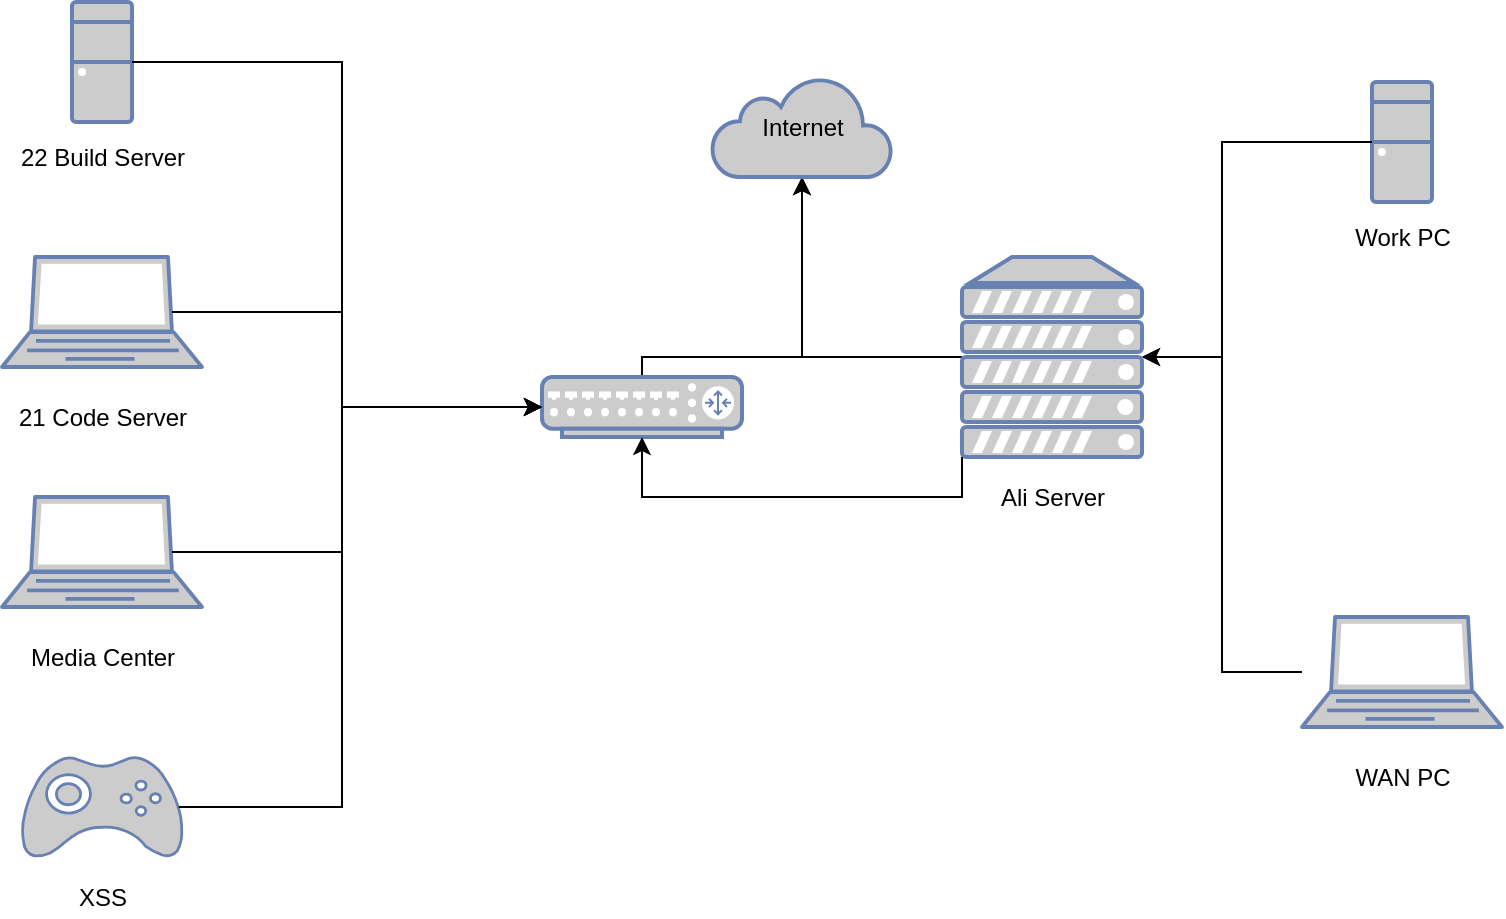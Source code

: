 <mxfile version="18.1.1" type="github">
  <diagram name="Page-1" id="80d4a630-b321-0f5e-ff81-c5a36ef4752d">
    <mxGraphModel dx="1407" dy="791" grid="0" gridSize="10" guides="1" tooltips="1" connect="1" arrows="1" fold="1" page="1" pageScale="1" pageWidth="1100" pageHeight="850" background="none" math="0" shadow="0">
      <root>
        <mxCell id="0" />
        <mxCell id="1" parent="0" />
        <mxCell id="5hO_2IVtTYIV_nDjL4QS-40" style="edgeStyle=orthogonalEdgeStyle;rounded=0;orthogonalLoop=1;jettySize=auto;html=1;exitX=0;exitY=0.5;exitDx=0;exitDy=0;exitPerimeter=0;entryX=0.5;entryY=1;entryDx=0;entryDy=0;entryPerimeter=0;" edge="1" parent="1" source="5hO_2IVtTYIV_nDjL4QS-11" target="5hO_2IVtTYIV_nDjL4QS-38">
          <mxGeometry relative="1" as="geometry">
            <Array as="points">
              <mxPoint x="559" y="381.5" />
            </Array>
          </mxGeometry>
        </mxCell>
        <mxCell id="5hO_2IVtTYIV_nDjL4QS-14" value="" style="group" vertex="1" connectable="0" parent="1">
          <mxGeometry x="159" y="331.5" width="100" height="90" as="geometry" />
        </mxCell>
        <mxCell id="5hO_2IVtTYIV_nDjL4QS-8" value="" style="fontColor=#0066CC;verticalAlign=top;verticalLabelPosition=bottom;labelPosition=center;align=center;html=1;outlineConnect=0;fillColor=#CCCCCC;strokeColor=#6881B3;gradientColor=none;gradientDirection=north;strokeWidth=2;shape=mxgraph.networks.laptop;" vertex="1" parent="5hO_2IVtTYIV_nDjL4QS-14">
          <mxGeometry width="100" height="55" as="geometry" />
        </mxCell>
        <mxCell id="5hO_2IVtTYIV_nDjL4QS-13" value="21 Code Server" style="text;html=1;align=center;verticalAlign=middle;resizable=0;points=[];autosize=1;strokeColor=none;fillColor=none;" vertex="1" parent="5hO_2IVtTYIV_nDjL4QS-14">
          <mxGeometry y="70" width="100" height="20" as="geometry" />
        </mxCell>
        <mxCell id="5hO_2IVtTYIV_nDjL4QS-17" value="" style="group" vertex="1" connectable="0" parent="1">
          <mxGeometry x="159" y="204" width="100" height="87.5" as="geometry" />
        </mxCell>
        <mxCell id="5hO_2IVtTYIV_nDjL4QS-15" value="" style="fontColor=#0066CC;verticalAlign=top;verticalLabelPosition=bottom;labelPosition=center;align=center;html=1;outlineConnect=0;fillColor=#CCCCCC;strokeColor=#6881B3;gradientColor=none;gradientDirection=north;strokeWidth=2;shape=mxgraph.networks.desktop_pc;" vertex="1" parent="5hO_2IVtTYIV_nDjL4QS-17">
          <mxGeometry x="35" width="30" height="60" as="geometry" />
        </mxCell>
        <mxCell id="5hO_2IVtTYIV_nDjL4QS-16" value="22 Build Server" style="text;html=1;align=center;verticalAlign=middle;resizable=0;points=[];autosize=1;strokeColor=none;fillColor=none;" vertex="1" parent="5hO_2IVtTYIV_nDjL4QS-17">
          <mxGeometry y="67.5" width="100" height="20" as="geometry" />
        </mxCell>
        <mxCell id="5hO_2IVtTYIV_nDjL4QS-20" value="" style="group" vertex="1" connectable="0" parent="1">
          <mxGeometry x="169" y="581.5" width="80" height="80" as="geometry" />
        </mxCell>
        <mxCell id="5hO_2IVtTYIV_nDjL4QS-18" value="" style="fontColor=#0066CC;verticalAlign=top;verticalLabelPosition=bottom;labelPosition=center;align=center;html=1;outlineConnect=0;fillColor=#CCCCCC;strokeColor=#6881B3;gradientColor=none;gradientDirection=north;strokeWidth=2;shape=mxgraph.networks.gamepad;" vertex="1" parent="5hO_2IVtTYIV_nDjL4QS-20">
          <mxGeometry width="80" height="50" as="geometry" />
        </mxCell>
        <mxCell id="5hO_2IVtTYIV_nDjL4QS-19" value="XSS&lt;br&gt;" style="text;html=1;align=center;verticalAlign=middle;resizable=0;points=[];autosize=1;strokeColor=none;fillColor=none;" vertex="1" parent="5hO_2IVtTYIV_nDjL4QS-20">
          <mxGeometry x="20" y="60" width="40" height="20" as="geometry" />
        </mxCell>
        <mxCell id="5hO_2IVtTYIV_nDjL4QS-22" value="" style="group" vertex="1" connectable="0" parent="1">
          <mxGeometry x="159" y="451.5" width="100" height="90" as="geometry" />
        </mxCell>
        <mxCell id="5hO_2IVtTYIV_nDjL4QS-9" value="" style="fontColor=#0066CC;verticalAlign=top;verticalLabelPosition=bottom;labelPosition=center;align=center;html=1;outlineConnect=0;fillColor=#CCCCCC;strokeColor=#6881B3;gradientColor=none;gradientDirection=north;strokeWidth=2;shape=mxgraph.networks.laptop;" vertex="1" parent="5hO_2IVtTYIV_nDjL4QS-22">
          <mxGeometry width="100" height="55" as="geometry" />
        </mxCell>
        <mxCell id="5hO_2IVtTYIV_nDjL4QS-21" value="Media Center" style="text;html=1;align=center;verticalAlign=middle;resizable=0;points=[];autosize=1;strokeColor=none;fillColor=none;" vertex="1" parent="5hO_2IVtTYIV_nDjL4QS-22">
          <mxGeometry x="5" y="70" width="90" height="20" as="geometry" />
        </mxCell>
        <mxCell id="5hO_2IVtTYIV_nDjL4QS-23" style="edgeStyle=orthogonalEdgeStyle;rounded=0;orthogonalLoop=1;jettySize=auto;html=1;exitX=1;exitY=0.5;exitDx=0;exitDy=0;exitPerimeter=0;entryX=0;entryY=0.5;entryDx=0;entryDy=0;entryPerimeter=0;" edge="1" parent="1" source="5hO_2IVtTYIV_nDjL4QS-15" target="5hO_2IVtTYIV_nDjL4QS-24">
          <mxGeometry relative="1" as="geometry">
            <mxPoint x="449" y="411.5" as="targetPoint" />
            <Array as="points">
              <mxPoint x="329" y="233.5" />
              <mxPoint x="329" y="406.5" />
            </Array>
          </mxGeometry>
        </mxCell>
        <mxCell id="5hO_2IVtTYIV_nDjL4QS-39" style="edgeStyle=orthogonalEdgeStyle;rounded=0;orthogonalLoop=1;jettySize=auto;html=1;exitX=0.5;exitY=0;exitDx=0;exitDy=0;exitPerimeter=0;" edge="1" parent="1" source="5hO_2IVtTYIV_nDjL4QS-24" target="5hO_2IVtTYIV_nDjL4QS-38">
          <mxGeometry relative="1" as="geometry">
            <Array as="points">
              <mxPoint x="479" y="381.5" />
              <mxPoint x="559" y="381.5" />
            </Array>
          </mxGeometry>
        </mxCell>
        <mxCell id="5hO_2IVtTYIV_nDjL4QS-24" value="" style="fontColor=#0066CC;verticalAlign=top;verticalLabelPosition=bottom;labelPosition=center;align=center;html=1;outlineConnect=0;fillColor=#CCCCCC;strokeColor=#6881B3;gradientColor=none;gradientDirection=north;strokeWidth=2;shape=mxgraph.networks.router;" vertex="1" parent="1">
          <mxGeometry x="429" y="391.5" width="100" height="30" as="geometry" />
        </mxCell>
        <mxCell id="5hO_2IVtTYIV_nDjL4QS-25" style="edgeStyle=orthogonalEdgeStyle;rounded=0;orthogonalLoop=1;jettySize=auto;html=1;exitX=0.85;exitY=0.5;exitDx=0;exitDy=0;exitPerimeter=0;entryX=0;entryY=0.5;entryDx=0;entryDy=0;entryPerimeter=0;" edge="1" parent="1" source="5hO_2IVtTYIV_nDjL4QS-8" target="5hO_2IVtTYIV_nDjL4QS-24">
          <mxGeometry relative="1" as="geometry">
            <Array as="points">
              <mxPoint x="329" y="359.5" />
              <mxPoint x="329" y="406.5" />
            </Array>
          </mxGeometry>
        </mxCell>
        <mxCell id="5hO_2IVtTYIV_nDjL4QS-26" style="edgeStyle=orthogonalEdgeStyle;rounded=0;orthogonalLoop=1;jettySize=auto;html=1;exitX=0.85;exitY=0.5;exitDx=0;exitDy=0;exitPerimeter=0;entryX=0;entryY=0.5;entryDx=0;entryDy=0;entryPerimeter=0;" edge="1" parent="1" source="5hO_2IVtTYIV_nDjL4QS-9" target="5hO_2IVtTYIV_nDjL4QS-24">
          <mxGeometry relative="1" as="geometry">
            <mxPoint x="409.0" y="401.5" as="targetPoint" />
            <Array as="points">
              <mxPoint x="329" y="479.5" />
              <mxPoint x="329" y="406.5" />
            </Array>
          </mxGeometry>
        </mxCell>
        <mxCell id="5hO_2IVtTYIV_nDjL4QS-27" style="edgeStyle=orthogonalEdgeStyle;rounded=0;orthogonalLoop=1;jettySize=auto;html=1;exitX=0.98;exitY=0.5;exitDx=0;exitDy=0;exitPerimeter=0;entryX=0;entryY=0.5;entryDx=0;entryDy=0;entryPerimeter=0;" edge="1" parent="1" source="5hO_2IVtTYIV_nDjL4QS-18" target="5hO_2IVtTYIV_nDjL4QS-24">
          <mxGeometry relative="1" as="geometry">
            <Array as="points">
              <mxPoint x="329" y="606.5" />
              <mxPoint x="329" y="406.5" />
            </Array>
          </mxGeometry>
        </mxCell>
        <mxCell id="5hO_2IVtTYIV_nDjL4QS-29" value="" style="group" vertex="1" connectable="0" parent="1">
          <mxGeometry x="809" y="244" width="100" height="87.5" as="geometry" />
        </mxCell>
        <mxCell id="5hO_2IVtTYIV_nDjL4QS-30" value="" style="fontColor=#0066CC;verticalAlign=top;verticalLabelPosition=bottom;labelPosition=center;align=center;html=1;outlineConnect=0;fillColor=#CCCCCC;strokeColor=#6881B3;gradientColor=none;gradientDirection=north;strokeWidth=2;shape=mxgraph.networks.desktop_pc;" vertex="1" parent="5hO_2IVtTYIV_nDjL4QS-29">
          <mxGeometry x="35" width="30" height="60" as="geometry" />
        </mxCell>
        <mxCell id="5hO_2IVtTYIV_nDjL4QS-31" value="Work PC" style="text;html=1;align=center;verticalAlign=middle;resizable=0;points=[];autosize=1;strokeColor=none;fillColor=none;" vertex="1" parent="5hO_2IVtTYIV_nDjL4QS-29">
          <mxGeometry x="20" y="67.5" width="60" height="20" as="geometry" />
        </mxCell>
        <mxCell id="5hO_2IVtTYIV_nDjL4QS-32" value="" style="group" vertex="1" connectable="0" parent="1">
          <mxGeometry x="809" y="511.5" width="100" height="90" as="geometry" />
        </mxCell>
        <mxCell id="5hO_2IVtTYIV_nDjL4QS-33" value="" style="fontColor=#0066CC;verticalAlign=top;verticalLabelPosition=bottom;labelPosition=center;align=center;html=1;outlineConnect=0;fillColor=#CCCCCC;strokeColor=#6881B3;gradientColor=none;gradientDirection=north;strokeWidth=2;shape=mxgraph.networks.laptop;" vertex="1" parent="5hO_2IVtTYIV_nDjL4QS-32">
          <mxGeometry width="100" height="55" as="geometry" />
        </mxCell>
        <mxCell id="5hO_2IVtTYIV_nDjL4QS-34" value="WAN PC" style="text;html=1;align=center;verticalAlign=middle;resizable=0;points=[];autosize=1;strokeColor=none;fillColor=none;" vertex="1" parent="5hO_2IVtTYIV_nDjL4QS-32">
          <mxGeometry x="20" y="70" width="60" height="20" as="geometry" />
        </mxCell>
        <mxCell id="5hO_2IVtTYIV_nDjL4QS-35" style="edgeStyle=orthogonalEdgeStyle;rounded=0;orthogonalLoop=1;jettySize=auto;html=1;exitX=0;exitY=0.5;exitDx=0;exitDy=0;exitPerimeter=0;entryX=1;entryY=0.5;entryDx=0;entryDy=0;entryPerimeter=0;" edge="1" parent="1" source="5hO_2IVtTYIV_nDjL4QS-30" target="5hO_2IVtTYIV_nDjL4QS-11">
          <mxGeometry relative="1" as="geometry">
            <mxPoint x="729" y="371.5" as="targetPoint" />
            <Array as="points">
              <mxPoint x="769" y="274.5" />
              <mxPoint x="769" y="381.5" />
            </Array>
          </mxGeometry>
        </mxCell>
        <mxCell id="5hO_2IVtTYIV_nDjL4QS-36" style="edgeStyle=orthogonalEdgeStyle;rounded=0;orthogonalLoop=1;jettySize=auto;html=1;entryX=1;entryY=0.5;entryDx=0;entryDy=0;entryPerimeter=0;" edge="1" parent="1" source="5hO_2IVtTYIV_nDjL4QS-33" target="5hO_2IVtTYIV_nDjL4QS-11">
          <mxGeometry relative="1" as="geometry" />
        </mxCell>
        <mxCell id="5hO_2IVtTYIV_nDjL4QS-38" value="&lt;font color=&quot;#000000&quot;&gt;Internet&lt;/font&gt;" style="html=1;outlineConnect=0;fillColor=#CCCCCC;strokeColor=#6881B3;gradientColor=none;gradientDirection=north;strokeWidth=2;shape=mxgraph.networks.cloud;fontColor=#ffffff;" vertex="1" parent="1">
          <mxGeometry x="514" y="241.5" width="90" height="50" as="geometry" />
        </mxCell>
        <mxCell id="5hO_2IVtTYIV_nDjL4QS-42" value="" style="group" vertex="1" connectable="0" parent="1">
          <mxGeometry x="639" y="331.5" width="90" height="130" as="geometry" />
        </mxCell>
        <mxCell id="5hO_2IVtTYIV_nDjL4QS-11" value="" style="fontColor=#0066CC;verticalAlign=top;verticalLabelPosition=bottom;labelPosition=center;align=center;html=1;outlineConnect=0;fillColor=#CCCCCC;strokeColor=#6881B3;gradientColor=none;gradientDirection=north;strokeWidth=2;shape=mxgraph.networks.server;" vertex="1" parent="5hO_2IVtTYIV_nDjL4QS-42">
          <mxGeometry width="90" height="100" as="geometry" />
        </mxCell>
        <mxCell id="5hO_2IVtTYIV_nDjL4QS-41" value="Ali Server" style="text;html=1;align=center;verticalAlign=middle;resizable=0;points=[];autosize=1;strokeColor=none;fillColor=none;fontColor=#000000;" vertex="1" parent="5hO_2IVtTYIV_nDjL4QS-42">
          <mxGeometry x="10" y="110" width="70" height="20" as="geometry" />
        </mxCell>
        <mxCell id="5hO_2IVtTYIV_nDjL4QS-44" style="edgeStyle=orthogonalEdgeStyle;rounded=0;orthogonalLoop=1;jettySize=auto;html=1;exitX=0;exitY=1;exitDx=0;exitDy=0;exitPerimeter=0;entryX=0.5;entryY=1;entryDx=0;entryDy=0;entryPerimeter=0;fontColor=#000000;" edge="1" parent="1" source="5hO_2IVtTYIV_nDjL4QS-11" target="5hO_2IVtTYIV_nDjL4QS-24">
          <mxGeometry relative="1" as="geometry" />
        </mxCell>
      </root>
    </mxGraphModel>
  </diagram>
</mxfile>
